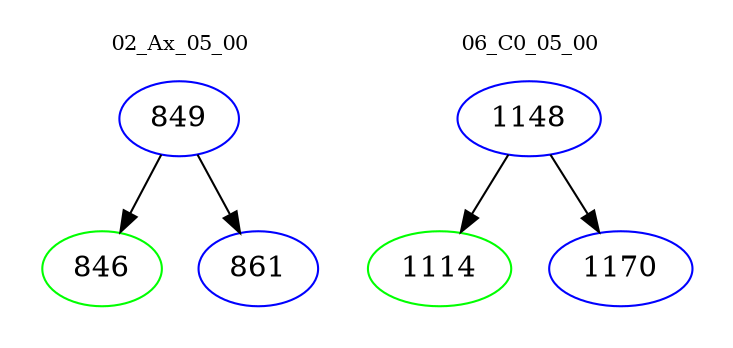 digraph{
subgraph cluster_0 {
color = white
label = "02_Ax_05_00";
fontsize=10;
T0_849 [label="849", color="blue"]
T0_849 -> T0_846 [color="black"]
T0_846 [label="846", color="green"]
T0_849 -> T0_861 [color="black"]
T0_861 [label="861", color="blue"]
}
subgraph cluster_1 {
color = white
label = "06_C0_05_00";
fontsize=10;
T1_1148 [label="1148", color="blue"]
T1_1148 -> T1_1114 [color="black"]
T1_1114 [label="1114", color="green"]
T1_1148 -> T1_1170 [color="black"]
T1_1170 [label="1170", color="blue"]
}
}
